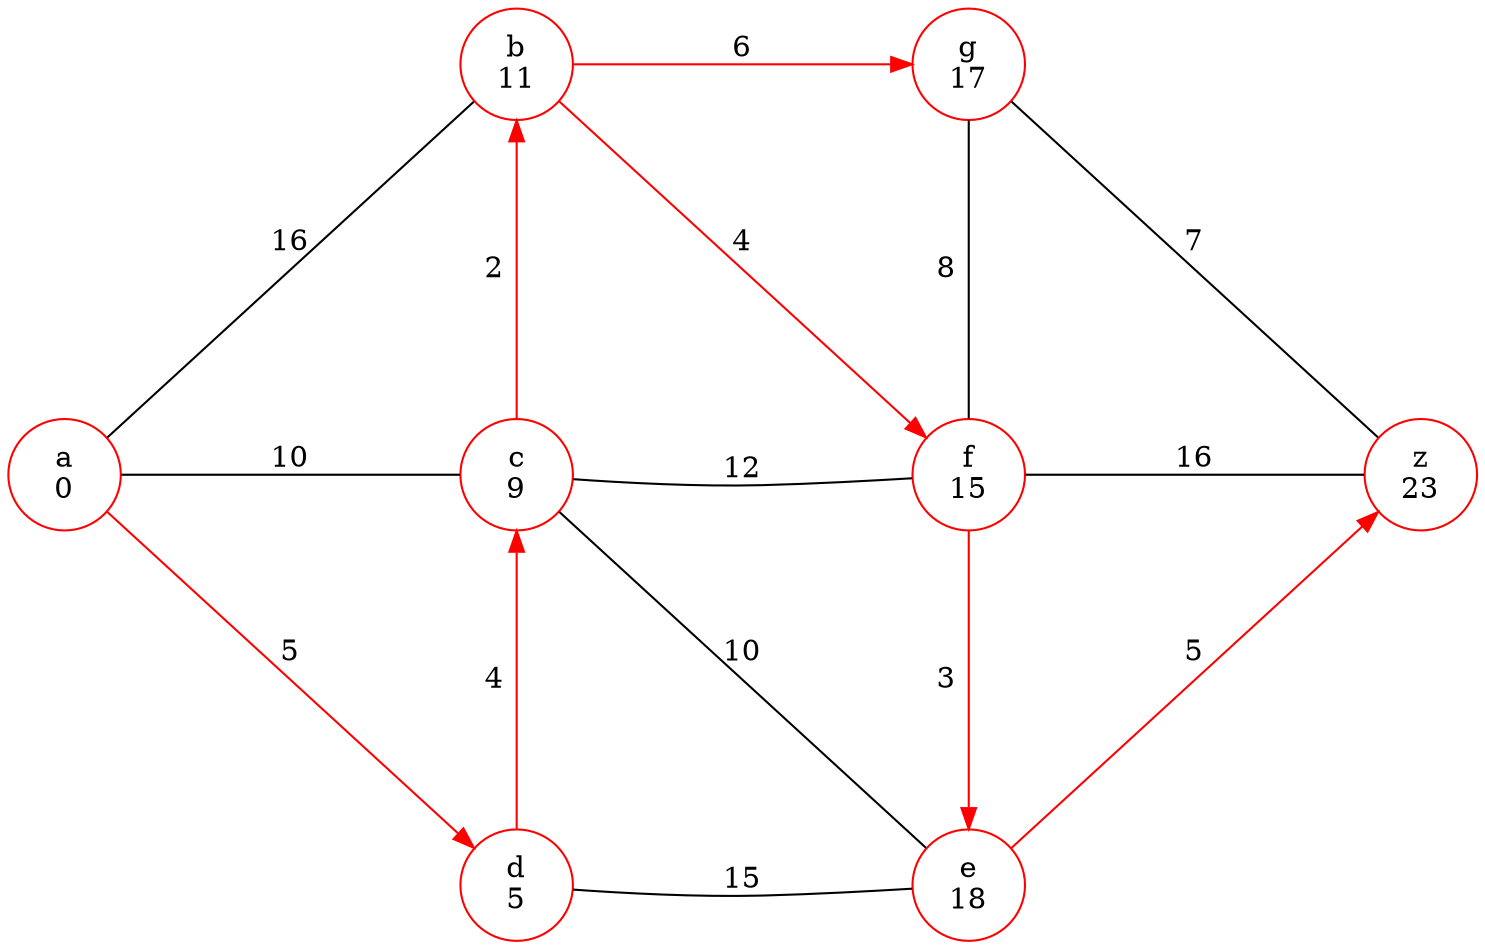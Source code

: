 digraph {
    rankdir=LR
    splines=true;
    overlap=scalexy;
    ranksep=2
    nodesep=1

    a -> b [label="16", dir=none, color=black]
    a -> c [label="10", dir=none, color=black]
    a -> d [label="5", color=red]

    b -> c [label="2", dir=back, color=red]
    c -> d [label="4", dir=back, color=red]

    b -> g [label="6", color=red]
    b -> f [label="4", color=red]


    c -> f [label="12", dir=none, color=black]
    c -> e [label="10", dir=none, color=black]

    d -> e [label="15", dir=none, color=black]

    g -> f [label="8", dir=none, color=black]
    f -> e [label="3", color=red]

    g -> z [label="7", dir=none, color=black]
    f -> z [label="16", dir=none, color=black]
    e -> z [label="5", color=red]

    {rank=same; b c d}
    {rank=same; g f e}

    a [color=red, label="a\n0"]
    b [color=red, label="b\n11"]
    c [color=red, label="c\n9"]
    d [color=red, label="d\n5"]
    e [color=red, label="e\n18"]
    f [color=red, label="f\n15"]
    g [color=red, label="g\n17"]
    z [color=red, label="z\n23"]
}
